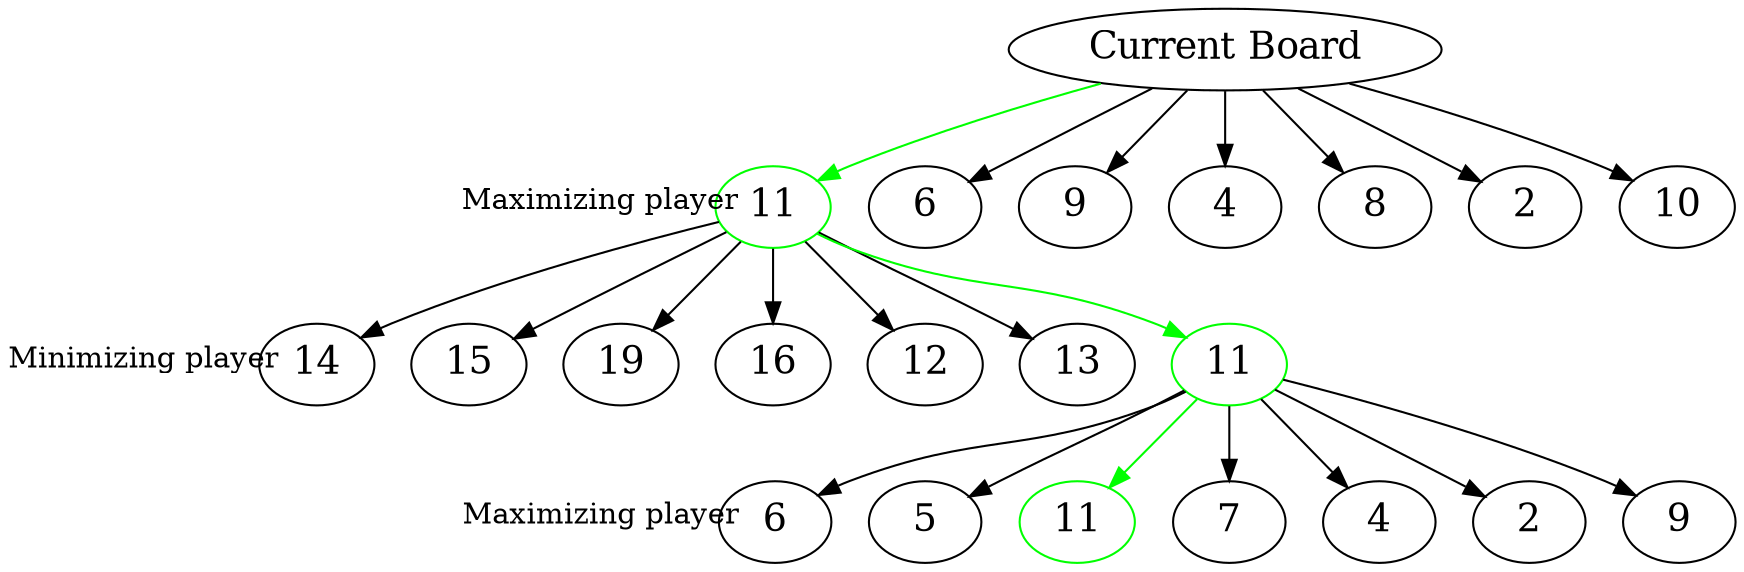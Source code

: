 digraph minimax
{
    node [fontsize=18,font=consolas];
    Start [label="Current Board"];
    A [label="11", color=green];
    B [label="6"];
    C [label="9"];
    D [label="4"];
    E [label="8"];
    F [label="2"];
    G [label="10"];
    Start -> A [color=green, headlabel="Maximizing player", labeldistance=10.5, labelangle=160];
    Start -> B;
    Start -> C;
    Start -> D;
    Start -> E;
    Start -> F;
    Start -> G;
    A1 [label="14"];
    A2 [label="15"];
    A3 [label="19"];
    A4 [label="16"];
    A5 [label="12"];
    A6 [label="13"];
    A7 [label="11", color=green];
    A -> A1 [headlabel="Minimizing player", labeldistance=10.5, labelangle=160];
    A -> A2;
    A -> A3;
    A -> A4;
    A -> A5;
    A -> A6;
    A -> A7 [color=green];
    H1 [label="6"];
    H2 [label="5"];
    H3 [label="11", color=green];
    H4 [label="7"];
    H5 [label="4"];
    H6 [label="2"];
    H7 [label="9"];
    A7 -> H1 [headlabel="Maximizing player", labeldistance=10.5, labelangle=160];
    A7 -> H2;
    A7 -> H3 [color=green];
    A7 -> H4;
    A7 -> H5;
    A7 -> H6;
    A7 -> H7;
}